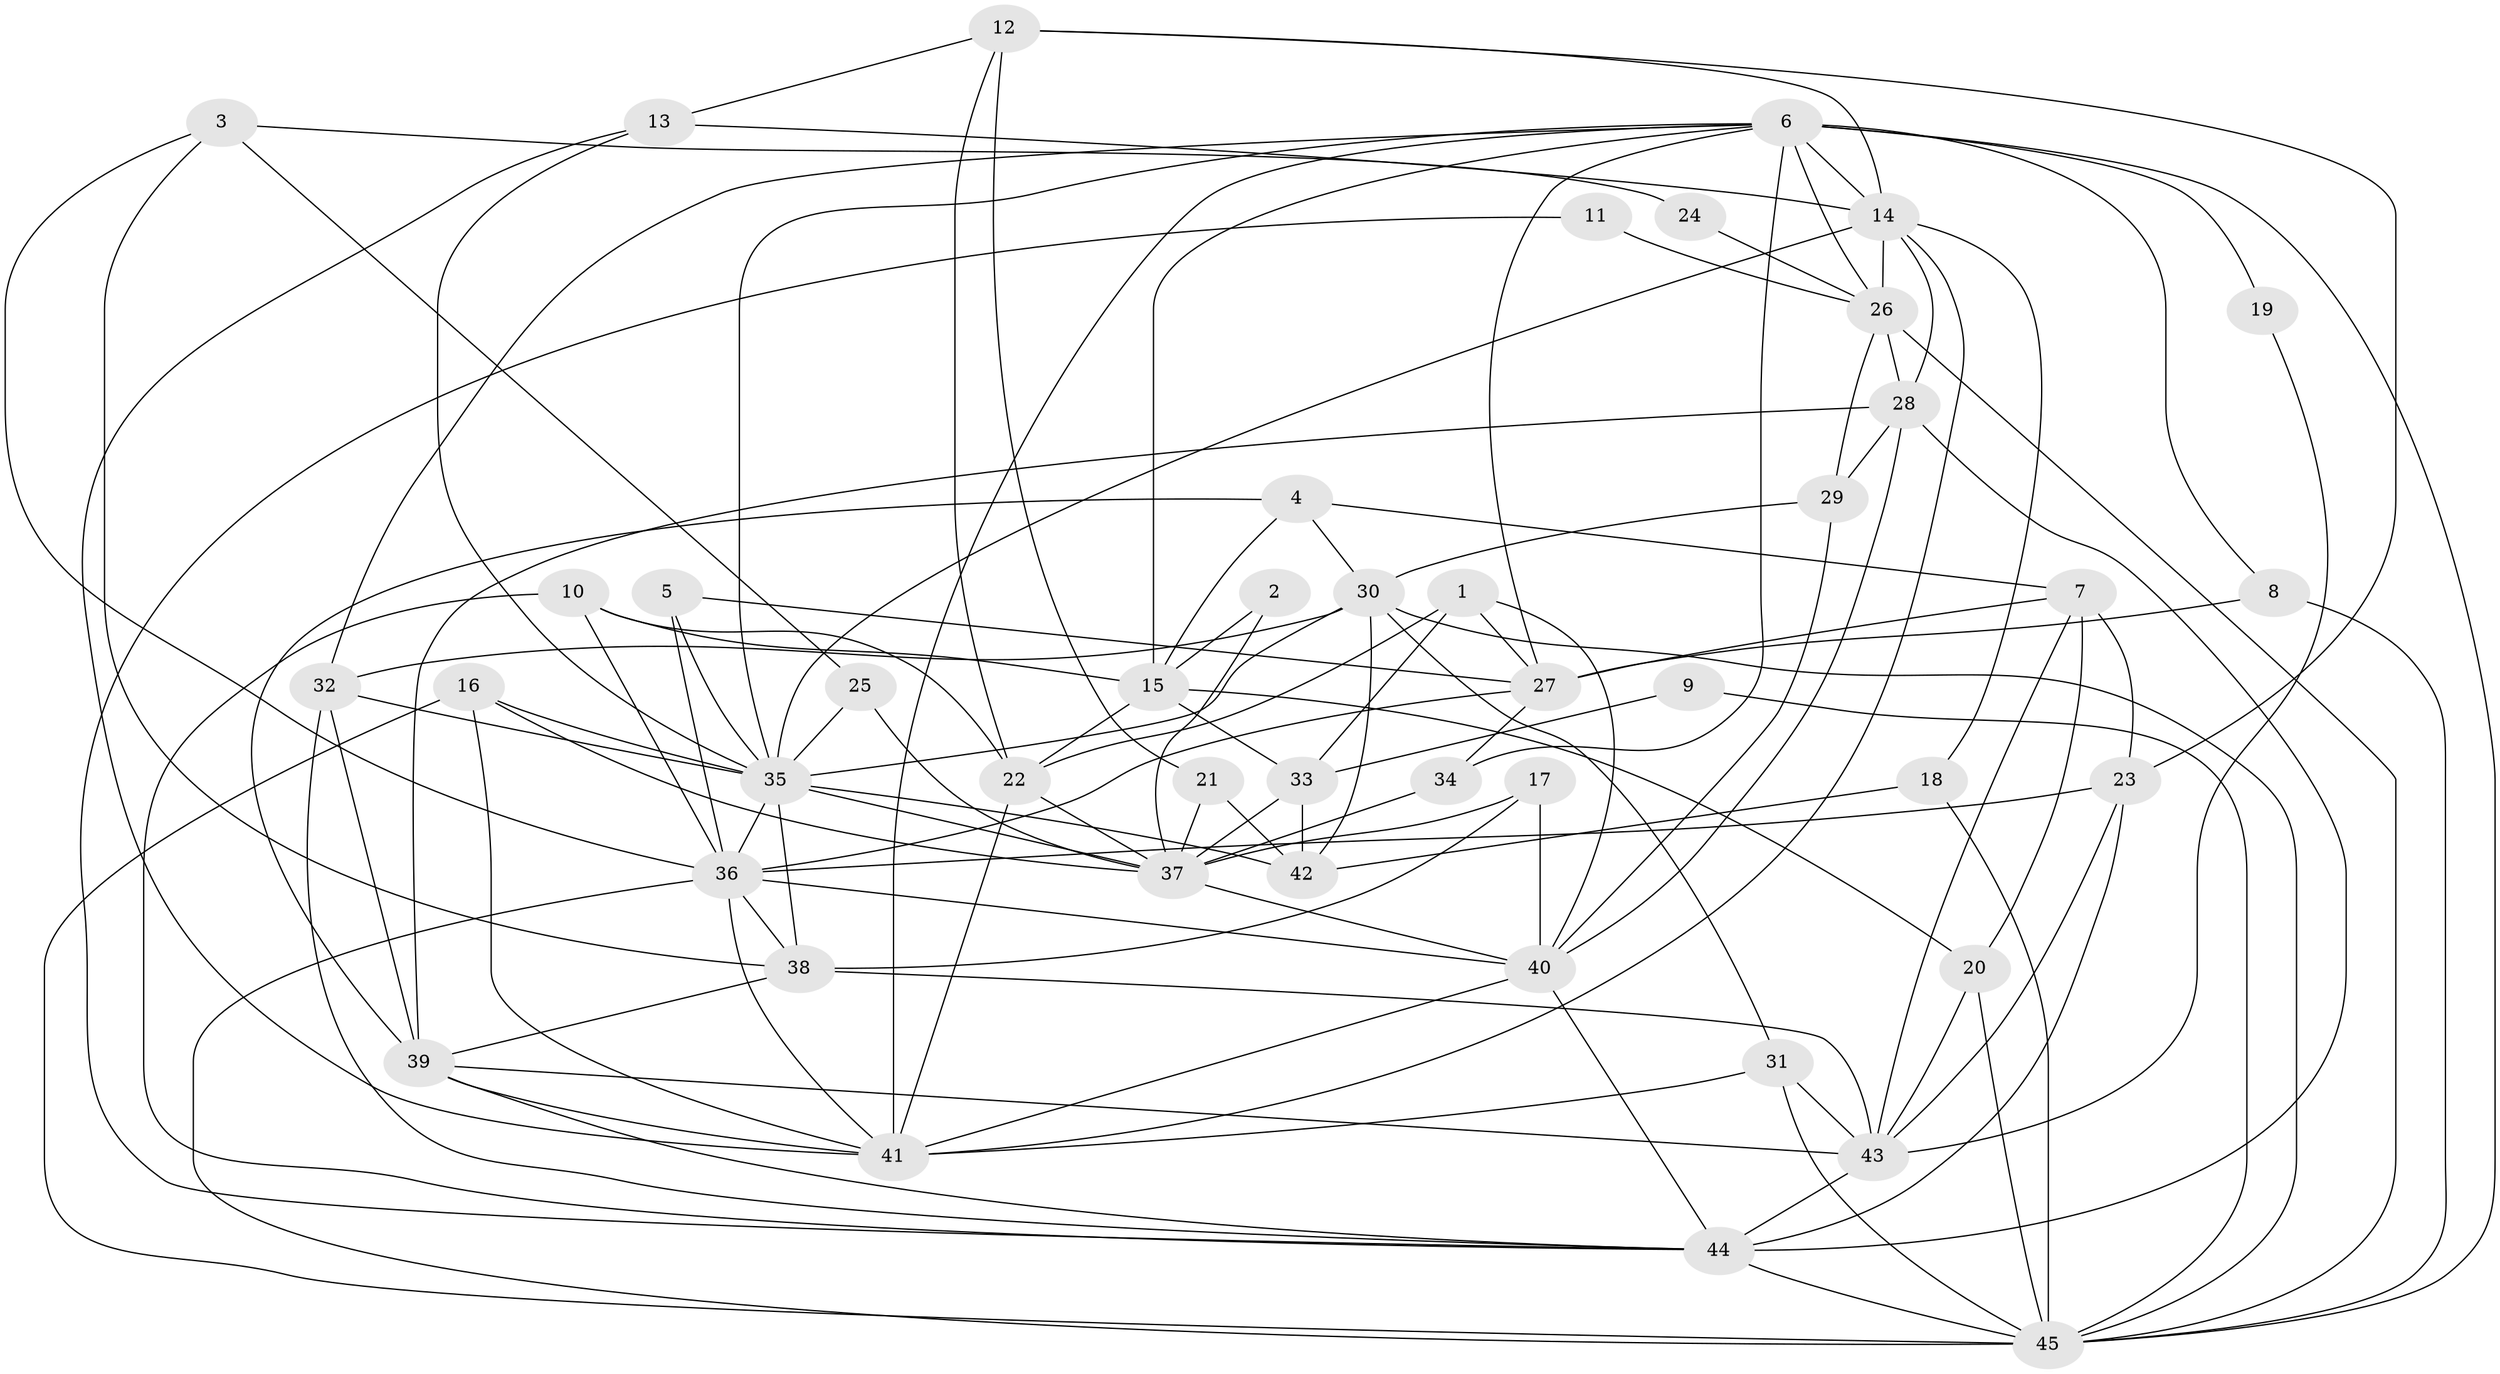 // original degree distribution, {2: 0.2111111111111111, 3: 0.18888888888888888, 4: 0.2777777777777778, 5: 0.15555555555555556, 7: 0.044444444444444446, 8: 0.022222222222222223, 9: 0.011111111111111112, 6: 0.08888888888888889}
// Generated by graph-tools (version 1.1) at 2025/26/03/09/25 03:26:19]
// undirected, 45 vertices, 123 edges
graph export_dot {
graph [start="1"]
  node [color=gray90,style=filled];
  1;
  2;
  3;
  4;
  5;
  6;
  7;
  8;
  9;
  10;
  11;
  12;
  13;
  14;
  15;
  16;
  17;
  18;
  19;
  20;
  21;
  22;
  23;
  24;
  25;
  26;
  27;
  28;
  29;
  30;
  31;
  32;
  33;
  34;
  35;
  36;
  37;
  38;
  39;
  40;
  41;
  42;
  43;
  44;
  45;
  1 -- 22 [weight=1.0];
  1 -- 27 [weight=1.0];
  1 -- 33 [weight=1.0];
  1 -- 40 [weight=1.0];
  2 -- 15 [weight=1.0];
  2 -- 37 [weight=1.0];
  3 -- 24 [weight=1.0];
  3 -- 25 [weight=1.0];
  3 -- 36 [weight=1.0];
  3 -- 38 [weight=1.0];
  4 -- 7 [weight=1.0];
  4 -- 15 [weight=1.0];
  4 -- 30 [weight=1.0];
  4 -- 39 [weight=1.0];
  5 -- 27 [weight=1.0];
  5 -- 35 [weight=1.0];
  5 -- 36 [weight=1.0];
  6 -- 8 [weight=2.0];
  6 -- 14 [weight=1.0];
  6 -- 15 [weight=1.0];
  6 -- 19 [weight=1.0];
  6 -- 26 [weight=1.0];
  6 -- 27 [weight=1.0];
  6 -- 32 [weight=1.0];
  6 -- 34 [weight=1.0];
  6 -- 35 [weight=1.0];
  6 -- 41 [weight=1.0];
  6 -- 45 [weight=1.0];
  7 -- 20 [weight=1.0];
  7 -- 23 [weight=1.0];
  7 -- 27 [weight=1.0];
  7 -- 43 [weight=1.0];
  8 -- 27 [weight=2.0];
  8 -- 45 [weight=1.0];
  9 -- 33 [weight=1.0];
  9 -- 45 [weight=1.0];
  10 -- 15 [weight=1.0];
  10 -- 22 [weight=1.0];
  10 -- 36 [weight=1.0];
  10 -- 44 [weight=1.0];
  11 -- 26 [weight=1.0];
  11 -- 44 [weight=1.0];
  12 -- 13 [weight=1.0];
  12 -- 14 [weight=1.0];
  12 -- 21 [weight=1.0];
  12 -- 22 [weight=1.0];
  12 -- 23 [weight=1.0];
  13 -- 14 [weight=1.0];
  13 -- 35 [weight=1.0];
  13 -- 41 [weight=1.0];
  14 -- 18 [weight=1.0];
  14 -- 26 [weight=1.0];
  14 -- 28 [weight=1.0];
  14 -- 35 [weight=1.0];
  14 -- 41 [weight=1.0];
  15 -- 20 [weight=1.0];
  15 -- 22 [weight=1.0];
  15 -- 33 [weight=1.0];
  16 -- 35 [weight=1.0];
  16 -- 37 [weight=1.0];
  16 -- 41 [weight=1.0];
  16 -- 45 [weight=1.0];
  17 -- 37 [weight=1.0];
  17 -- 38 [weight=1.0];
  17 -- 40 [weight=1.0];
  18 -- 42 [weight=1.0];
  18 -- 45 [weight=1.0];
  19 -- 43 [weight=1.0];
  20 -- 43 [weight=1.0];
  20 -- 45 [weight=1.0];
  21 -- 37 [weight=1.0];
  21 -- 42 [weight=1.0];
  22 -- 37 [weight=2.0];
  22 -- 41 [weight=1.0];
  23 -- 36 [weight=1.0];
  23 -- 43 [weight=1.0];
  23 -- 44 [weight=2.0];
  24 -- 26 [weight=1.0];
  25 -- 35 [weight=1.0];
  25 -- 37 [weight=1.0];
  26 -- 28 [weight=1.0];
  26 -- 29 [weight=1.0];
  26 -- 45 [weight=1.0];
  27 -- 34 [weight=2.0];
  27 -- 36 [weight=1.0];
  28 -- 29 [weight=1.0];
  28 -- 39 [weight=1.0];
  28 -- 40 [weight=1.0];
  28 -- 44 [weight=1.0];
  29 -- 30 [weight=1.0];
  29 -- 40 [weight=1.0];
  30 -- 31 [weight=1.0];
  30 -- 32 [weight=1.0];
  30 -- 35 [weight=1.0];
  30 -- 42 [weight=1.0];
  30 -- 45 [weight=1.0];
  31 -- 41 [weight=1.0];
  31 -- 43 [weight=1.0];
  31 -- 45 [weight=1.0];
  32 -- 35 [weight=1.0];
  32 -- 39 [weight=2.0];
  32 -- 44 [weight=1.0];
  33 -- 37 [weight=1.0];
  33 -- 42 [weight=1.0];
  34 -- 37 [weight=1.0];
  35 -- 36 [weight=1.0];
  35 -- 37 [weight=1.0];
  35 -- 38 [weight=1.0];
  35 -- 42 [weight=1.0];
  36 -- 38 [weight=2.0];
  36 -- 40 [weight=1.0];
  36 -- 41 [weight=1.0];
  36 -- 45 [weight=1.0];
  37 -- 40 [weight=2.0];
  38 -- 39 [weight=1.0];
  38 -- 43 [weight=1.0];
  39 -- 41 [weight=1.0];
  39 -- 43 [weight=1.0];
  39 -- 44 [weight=1.0];
  40 -- 41 [weight=1.0];
  40 -- 44 [weight=1.0];
  43 -- 44 [weight=1.0];
  44 -- 45 [weight=1.0];
}
